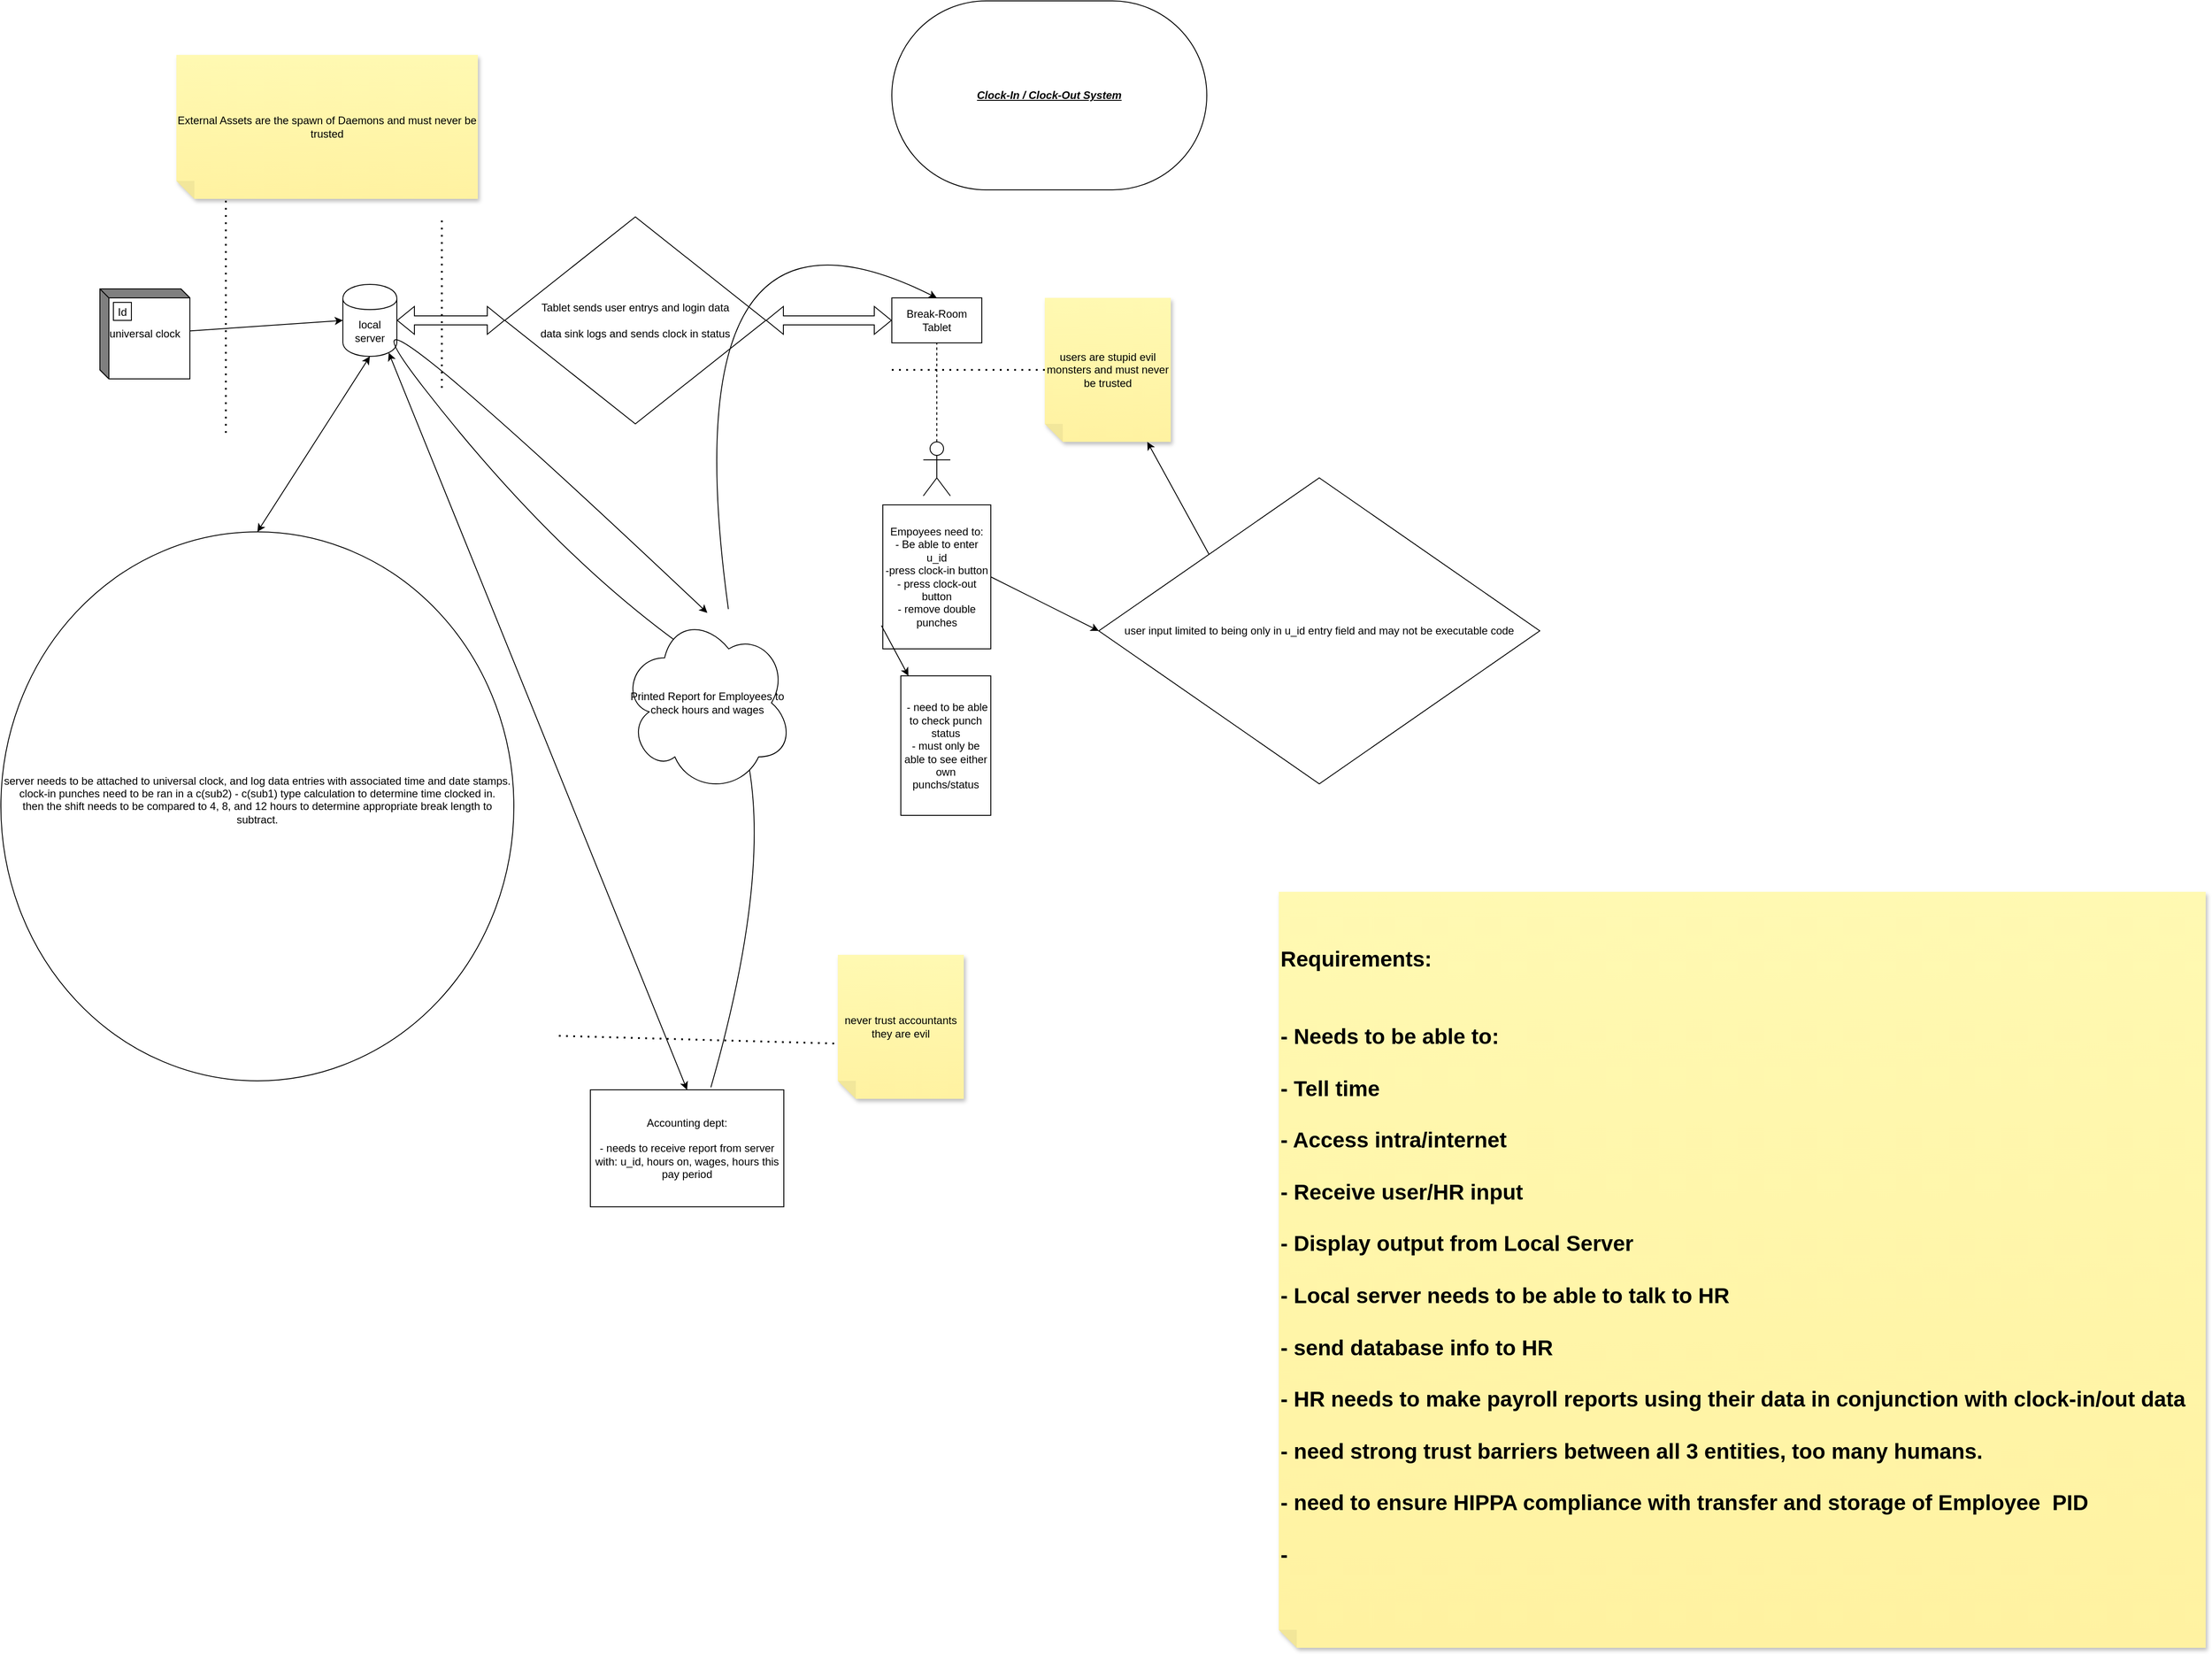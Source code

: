 <mxfile version="26.0.11">
  <diagram name="Page-1" id="HGjGNB82ebpnlBI2tgUe">
    <mxGraphModel dx="2587" dy="1045" grid="1" gridSize="10" guides="1" tooltips="1" connect="1" arrows="1" fold="1" page="1" pageScale="1" pageWidth="850" pageHeight="1100" math="0" shadow="0">
      <root>
        <mxCell id="0" />
        <mxCell id="1" parent="0" />
        <mxCell id="km5atBIeh4ZoDw7HOpsS-1" value="Clock-In / Clock-Out System" style="html=1;dashed=0;whiteSpace=wrap;shape=mxgraph.dfd.start;fontStyle=7" vertex="1" parent="1">
          <mxGeometry x="230" width="350" height="210" as="geometry" />
        </mxCell>
        <mxCell id="km5atBIeh4ZoDw7HOpsS-2" value="Break-Room Tablet" style="html=1;dashed=0;whiteSpace=wrap;" vertex="1" parent="1">
          <mxGeometry x="230" y="330" width="100" height="50" as="geometry" />
        </mxCell>
        <mxCell id="km5atBIeh4ZoDw7HOpsS-3" value="local server" style="shape=cylinder;whiteSpace=wrap;html=1;boundedLbl=1;backgroundOutline=1;" vertex="1" parent="1">
          <mxGeometry x="-380" y="315" width="60" height="80" as="geometry" />
        </mxCell>
        <mxCell id="km5atBIeh4ZoDw7HOpsS-4" value="Tablet sends user entrys and login data&lt;div&gt;&lt;br&gt;&lt;/div&gt;&lt;div&gt;data sink logs and sends clock in status&lt;/div&gt;" style="shape=rhombus;html=1;dashed=0;whiteSpace=wrap;perimeter=rhombusPerimeter;" vertex="1" parent="1">
          <mxGeometry x="-200" y="240" width="290" height="230" as="geometry" />
        </mxCell>
        <mxCell id="km5atBIeh4ZoDw7HOpsS-5" value="" style="shape=flexArrow;endArrow=classic;startArrow=classic;html=1;rounded=0;entryX=0;entryY=0.5;entryDx=0;entryDy=0;" edge="1" parent="1" source="km5atBIeh4ZoDw7HOpsS-4" target="km5atBIeh4ZoDw7HOpsS-2">
          <mxGeometry width="100" height="100" relative="1" as="geometry">
            <mxPoint x="380" y="455" as="sourcePoint" />
            <mxPoint x="521.421" y="355" as="targetPoint" />
          </mxGeometry>
        </mxCell>
        <mxCell id="km5atBIeh4ZoDw7HOpsS-6" value="" style="shape=flexArrow;endArrow=classic;startArrow=classic;html=1;rounded=0;entryX=0;entryY=0.5;entryDx=0;entryDy=0;exitX=1;exitY=0.5;exitDx=0;exitDy=0;" edge="1" parent="1" source="km5atBIeh4ZoDw7HOpsS-3" target="km5atBIeh4ZoDw7HOpsS-4">
          <mxGeometry width="100" height="100" relative="1" as="geometry">
            <mxPoint x="110" y="640" as="sourcePoint" />
            <mxPoint x="210" y="540" as="targetPoint" />
          </mxGeometry>
        </mxCell>
        <mxCell id="km5atBIeh4ZoDw7HOpsS-7" value="Actor" style="shape=umlActor;verticalLabelPosition=bottom;verticalAlign=top;html=1;outlineConnect=0;" vertex="1" parent="1">
          <mxGeometry x="265" y="490" width="30" height="60" as="geometry" />
        </mxCell>
        <mxCell id="km5atBIeh4ZoDw7HOpsS-8" value="" style="endArrow=none;dashed=1;html=1;rounded=0;entryX=0.5;entryY=1;entryDx=0;entryDy=0;exitX=0.5;exitY=0;exitDx=0;exitDy=0;exitPerimeter=0;" edge="1" parent="1" source="km5atBIeh4ZoDw7HOpsS-7" target="km5atBIeh4ZoDw7HOpsS-2">
          <mxGeometry width="50" height="50" relative="1" as="geometry">
            <mxPoint x="260" y="480" as="sourcePoint" />
            <mxPoint x="310" y="430" as="targetPoint" />
          </mxGeometry>
        </mxCell>
        <mxCell id="km5atBIeh4ZoDw7HOpsS-11" value="Empoyees need to:&lt;div&gt;- Be able to enter u_id&lt;/div&gt;&lt;div&gt;-press clock-in button&lt;/div&gt;&lt;div&gt;- press clock-out button&lt;/div&gt;&lt;div&gt;- remove double punches&lt;/div&gt;" style="whiteSpace=wrap;html=1;" vertex="1" parent="1">
          <mxGeometry x="220" y="560" width="120" height="160" as="geometry" />
        </mxCell>
        <mxCell id="km5atBIeh4ZoDw7HOpsS-13" value="" style="edgeStyle=none;orthogonalLoop=1;jettySize=auto;html=1;rounded=0;exitX=-0.013;exitY=0.838;exitDx=0;exitDy=0;exitPerimeter=0;" edge="1" parent="1" source="km5atBIeh4ZoDw7HOpsS-11" target="km5atBIeh4ZoDw7HOpsS-14">
          <mxGeometry width="80" relative="1" as="geometry">
            <mxPoint x="-50" y="780" as="sourcePoint" />
            <mxPoint x="30" y="780" as="targetPoint" />
            <Array as="points" />
          </mxGeometry>
        </mxCell>
        <mxCell id="km5atBIeh4ZoDw7HOpsS-14" value="&amp;nbsp;- need to be able to check punch status&lt;div&gt;- must only be able to see either own punchs/status&lt;/div&gt;" style="html=1;dashed=0;whiteSpace=wrap;" vertex="1" parent="1">
          <mxGeometry x="240" y="750" width="100" height="155" as="geometry" />
        </mxCell>
        <mxCell id="km5atBIeh4ZoDw7HOpsS-15" value="" style="endArrow=classic;startArrow=classic;html=1;rounded=0;entryX=0.5;entryY=1;entryDx=0;entryDy=0;exitX=0.5;exitY=0;exitDx=0;exitDy=0;" edge="1" parent="1" source="km5atBIeh4ZoDw7HOpsS-16" target="km5atBIeh4ZoDw7HOpsS-3">
          <mxGeometry width="50" height="50" relative="1" as="geometry">
            <mxPoint x="-350" y="510" as="sourcePoint" />
            <mxPoint x="-310" y="480" as="targetPoint" />
          </mxGeometry>
        </mxCell>
        <mxCell id="km5atBIeh4ZoDw7HOpsS-16" value="server needs to be attached to universal clock, and log data entries with associated time and date stamps.&lt;br&gt;clock-in punches need to be ran in a c(sub2) - c(sub1) type calculation to determine time clocked in.&lt;div&gt;then the shift needs to be compared to 4, 8, and 12 hours to determine appropriate break length to subtract.&lt;/div&gt;&lt;div&gt;&lt;br&gt;&lt;/div&gt;" style="shape=ellipse;html=1;dashed=0;whiteSpace=wrap;perimeter=ellipsePerimeter;" vertex="1" parent="1">
          <mxGeometry x="-760" y="590" width="570" height="610" as="geometry" />
        </mxCell>
        <mxCell id="km5atBIeh4ZoDw7HOpsS-17" value="" style="endArrow=classic;html=1;rounded=0;entryX=0;entryY=0.5;entryDx=0;entryDy=0;exitX=0.996;exitY=0.468;exitDx=0;exitDy=0;exitPerimeter=0;" edge="1" parent="1" source="km5atBIeh4ZoDw7HOpsS-18" target="km5atBIeh4ZoDw7HOpsS-3">
          <mxGeometry width="50" height="50" relative="1" as="geometry">
            <mxPoint x="-480" y="360" as="sourcePoint" />
            <mxPoint x="-680" y="490" as="targetPoint" />
          </mxGeometry>
        </mxCell>
        <mxCell id="km5atBIeh4ZoDw7HOpsS-18" value="universal clock" style="html=1;dashed=0;whiteSpace=wrap;shape=mxgraph.dfd.externalEntity" vertex="1" parent="1">
          <mxGeometry x="-650" y="320" width="100" height="100" as="geometry" />
        </mxCell>
        <mxCell id="km5atBIeh4ZoDw7HOpsS-19" value="Id" style="autosize=1;part=1;resizable=0;strokeColor=inherit;fillColor=inherit;gradientColor=inherit;" vertex="1" parent="km5atBIeh4ZoDw7HOpsS-18">
          <mxGeometry width="20" height="20" relative="1" as="geometry">
            <mxPoint x="15" y="15" as="offset" />
          </mxGeometry>
        </mxCell>
        <mxCell id="km5atBIeh4ZoDw7HOpsS-20" value="" style="endArrow=none;dashed=1;html=1;dashPattern=1 3;strokeWidth=2;rounded=0;" edge="1" parent="1">
          <mxGeometry width="50" height="50" relative="1" as="geometry">
            <mxPoint x="-510" y="480" as="sourcePoint" />
            <mxPoint x="-510" y="218.4" as="targetPoint" />
          </mxGeometry>
        </mxCell>
        <mxCell id="km5atBIeh4ZoDw7HOpsS-21" value="" style="endArrow=none;dashed=1;html=1;dashPattern=1 3;strokeWidth=2;rounded=0;" edge="1" parent="1">
          <mxGeometry width="50" height="50" relative="1" as="geometry">
            <mxPoint x="-270" y="430" as="sourcePoint" />
            <mxPoint x="-270" y="240" as="targetPoint" />
          </mxGeometry>
        </mxCell>
        <mxCell id="km5atBIeh4ZoDw7HOpsS-22" value="" style="endArrow=none;dashed=1;html=1;dashPattern=1 3;strokeWidth=2;rounded=0;" edge="1" parent="1">
          <mxGeometry width="50" height="50" relative="1" as="geometry">
            <mxPoint x="230" y="410" as="sourcePoint" />
            <mxPoint x="410" y="410" as="targetPoint" />
          </mxGeometry>
        </mxCell>
        <mxCell id="km5atBIeh4ZoDw7HOpsS-23" value="users are stupid evil monsters and must never be trusted" style="shape=note;whiteSpace=wrap;html=1;backgroundOutline=1;fontColor=#000000;darkOpacity=0.05;fillColor=#FFF9B2;strokeColor=none;fillStyle=solid;direction=west;gradientDirection=north;gradientColor=#FFF2A1;shadow=1;size=20;pointerEvents=1;" vertex="1" parent="1">
          <mxGeometry x="400" y="330" width="140" height="160" as="geometry" />
        </mxCell>
        <mxCell id="km5atBIeh4ZoDw7HOpsS-25" value="External Assets are the spawn of Daemons and must never be trusted" style="shape=note;whiteSpace=wrap;html=1;backgroundOutline=1;fontColor=#000000;darkOpacity=0.05;fillColor=#FFF9B2;strokeColor=none;fillStyle=solid;direction=west;gradientDirection=north;gradientColor=#FFF2A1;shadow=1;size=20;pointerEvents=1;" vertex="1" parent="1">
          <mxGeometry x="-565" y="60" width="335" height="160" as="geometry" />
        </mxCell>
        <mxCell id="km5atBIeh4ZoDw7HOpsS-26" value="" style="endArrow=classic;startArrow=classic;html=1;rounded=0;entryX=0.85;entryY=0.95;entryDx=0;entryDy=0;entryPerimeter=0;exitX=0.5;exitY=0;exitDx=0;exitDy=0;" edge="1" parent="1" source="km5atBIeh4ZoDw7HOpsS-28" target="km5atBIeh4ZoDw7HOpsS-3">
          <mxGeometry width="50" height="50" relative="1" as="geometry">
            <mxPoint x="-70" y="1190" as="sourcePoint" />
            <mxPoint x="-260" y="480" as="targetPoint" />
          </mxGeometry>
        </mxCell>
        <mxCell id="km5atBIeh4ZoDw7HOpsS-28" value="Accounting dept:&lt;div&gt;&lt;br&gt;&lt;/div&gt;&lt;div&gt;- needs to receive report from server with: u_id, hours on, wages, hours this pay period&lt;/div&gt;" style="html=1;dashed=0;whiteSpace=wrap;" vertex="1" parent="1">
          <mxGeometry x="-105" y="1210" width="215" height="130" as="geometry" />
        </mxCell>
        <mxCell id="km5atBIeh4ZoDw7HOpsS-29" value="" style="endArrow=classic;html=1;rounded=0;exitX=1;exitY=0.5;exitDx=0;exitDy=0;entryX=0;entryY=0.5;entryDx=0;entryDy=0;" edge="1" parent="1" source="km5atBIeh4ZoDw7HOpsS-11" target="km5atBIeh4ZoDw7HOpsS-30">
          <mxGeometry width="50" height="50" relative="1" as="geometry">
            <mxPoint x="410" y="670" as="sourcePoint" />
            <mxPoint x="450" y="640" as="targetPoint" />
          </mxGeometry>
        </mxCell>
        <mxCell id="km5atBIeh4ZoDw7HOpsS-30" value="user input limited to being only in u_id entry field and may not be executable code" style="shape=rhombus;html=1;dashed=0;whiteSpace=wrap;perimeter=rhombusPerimeter;" vertex="1" parent="1">
          <mxGeometry x="460" y="530" width="490" height="340" as="geometry" />
        </mxCell>
        <mxCell id="km5atBIeh4ZoDw7HOpsS-33" value="" style="curved=1;endArrow=classic;html=1;rounded=0;exitX=0.623;exitY=-0.021;exitDx=0;exitDy=0;exitPerimeter=0;entryX=0.5;entryY=0;entryDx=0;entryDy=0;" edge="1" parent="1" source="km5atBIeh4ZoDw7HOpsS-34" target="km5atBIeh4ZoDw7HOpsS-2">
          <mxGeometry width="50" height="50" relative="1" as="geometry">
            <mxPoint x="30" y="1030" as="sourcePoint" />
            <mxPoint x="220" y="300" as="targetPoint" />
            <Array as="points">
              <mxPoint x="-20" y="180" />
            </Array>
          </mxGeometry>
        </mxCell>
        <mxCell id="km5atBIeh4ZoDw7HOpsS-35" value="" style="curved=1;endArrow=classic;html=1;rounded=0;exitX=0.623;exitY=-0.021;exitDx=0;exitDy=0;exitPerimeter=0;entryX=0.5;entryY=0;entryDx=0;entryDy=0;" edge="1" parent="1" source="km5atBIeh4ZoDw7HOpsS-28" target="km5atBIeh4ZoDw7HOpsS-34">
          <mxGeometry width="50" height="50" relative="1" as="geometry">
            <mxPoint x="29" y="1207" as="sourcePoint" />
            <mxPoint x="280" y="330" as="targetPoint" />
            <Array as="points">
              <mxPoint x="140" y="820" />
              <mxPoint x="-150" y="610" />
              <mxPoint x="-430" y="250" />
            </Array>
          </mxGeometry>
        </mxCell>
        <mxCell id="km5atBIeh4ZoDw7HOpsS-34" value="Printed Report for Employees to check hours and wages" style="shape=cloud;whiteSpace=wrap;html=1;" vertex="1" parent="1">
          <mxGeometry x="-70" y="680" width="190" height="200" as="geometry" />
        </mxCell>
        <mxCell id="km5atBIeh4ZoDw7HOpsS-37" value="" style="endArrow=none;dashed=1;html=1;dashPattern=1 3;strokeWidth=2;rounded=0;" edge="1" parent="1">
          <mxGeometry width="50" height="50" relative="1" as="geometry">
            <mxPoint x="-140" y="1150" as="sourcePoint" />
            <mxPoint x="220" y="1160" as="targetPoint" />
          </mxGeometry>
        </mxCell>
        <mxCell id="km5atBIeh4ZoDw7HOpsS-38" value="never trust accountants they are evil" style="shape=note;whiteSpace=wrap;html=1;backgroundOutline=1;fontColor=#000000;darkOpacity=0.05;fillColor=#FFF9B2;strokeColor=none;fillStyle=solid;direction=west;gradientDirection=north;gradientColor=#FFF2A1;shadow=1;size=20;pointerEvents=1;" vertex="1" parent="1">
          <mxGeometry x="170" y="1060" width="140" height="160" as="geometry" />
        </mxCell>
        <mxCell id="km5atBIeh4ZoDw7HOpsS-39" value="" style="endArrow=classic;html=1;rounded=0;exitX=0;exitY=0;exitDx=0;exitDy=0;" edge="1" parent="1" source="km5atBIeh4ZoDw7HOpsS-30" target="km5atBIeh4ZoDw7HOpsS-23">
          <mxGeometry width="50" height="50" relative="1" as="geometry">
            <mxPoint x="550" y="590" as="sourcePoint" />
            <mxPoint x="600" y="540" as="targetPoint" />
          </mxGeometry>
        </mxCell>
        <mxCell id="km5atBIeh4ZoDw7HOpsS-40" value="&lt;h1&gt;Requirements:&lt;br&gt;&lt;br&gt;&lt;br&gt;- Needs to be able to:&lt;br&gt;&lt;br&gt;- Tell time&lt;br&gt;&lt;br&gt;- Access intra/internet&lt;br&gt;&lt;br&gt;- Receive user/HR input&lt;br&gt;&lt;br&gt;- Display output from Local Server&lt;br&gt;&lt;br&gt;- Local server needs to be able to talk to HR&lt;br&gt;&lt;br&gt;- send database info to HR&amp;nbsp;&lt;br&gt;&lt;br&gt;- HR needs to make payroll reports using their data in conjunction with clock-in/out data&lt;br&gt;&lt;br&gt;- need strong trust barriers between all 3 entities, too many humans.&lt;br&gt;&lt;br&gt;- need to ensure HIPPA compliance with transfer and storage of Employee&amp;nbsp; PID&lt;br&gt;&lt;br&gt;-&amp;nbsp;&lt;br&gt;&lt;br&gt;&lt;/h1&gt;" style="shape=note;whiteSpace=wrap;html=1;backgroundOutline=1;fontColor=#000000;darkOpacity=0.05;fillColor=#FFF9B2;strokeColor=none;fillStyle=solid;direction=west;gradientDirection=north;gradientColor=#FFF2A1;shadow=1;size=20;pointerEvents=1;align=left;" vertex="1" parent="1">
          <mxGeometry x="660" y="990" width="1030" height="840" as="geometry" />
        </mxCell>
      </root>
    </mxGraphModel>
  </diagram>
</mxfile>

